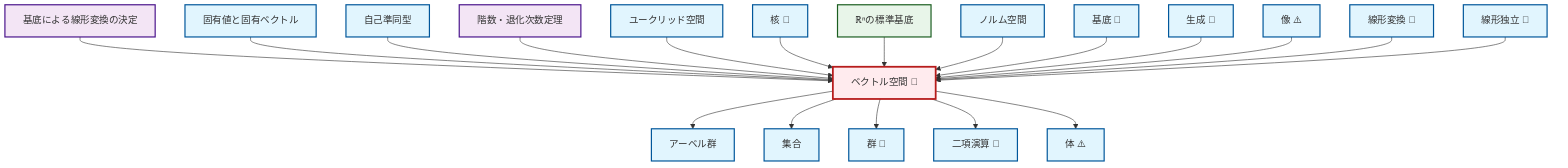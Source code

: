 graph TD
    classDef definition fill:#e1f5fe,stroke:#01579b,stroke-width:2px
    classDef theorem fill:#f3e5f5,stroke:#4a148c,stroke-width:2px
    classDef axiom fill:#fff3e0,stroke:#e65100,stroke-width:2px
    classDef example fill:#e8f5e9,stroke:#1b5e20,stroke-width:2px
    classDef current fill:#ffebee,stroke:#b71c1c,stroke-width:3px
    def-endomorphism["自己準同型"]:::definition
    def-group["群 📝"]:::definition
    def-set["集合"]:::definition
    def-eigenvalue-eigenvector["固有値と固有ベクトル"]:::definition
    def-span["生成 📝"]:::definition
    def-abelian-group["アーベル群"]:::definition
    def-image["像 ⚠️"]:::definition
    def-euclidean-space["ユークリッド空間"]:::definition
    def-linear-transformation["線形変換 📝"]:::definition
    thm-linear-transformation-basis["基底による線形変換の決定"]:::theorem
    def-basis["基底 📝"]:::definition
    def-binary-operation["二項演算 📝"]:::definition
    def-field["体 ⚠️"]:::definition
    def-linear-independence["線形独立 📝"]:::definition
    def-vector-space["ベクトル空間 📝"]:::definition
    ex-standard-basis-rn["ℝⁿの標準基底"]:::example
    def-normed-vector-space["ノルム空間"]:::definition
    thm-rank-nullity["階数・退化次数定理"]:::theorem
    def-kernel["核 📝"]:::definition
    def-vector-space --> def-abelian-group
    thm-linear-transformation-basis --> def-vector-space
    def-eigenvalue-eigenvector --> def-vector-space
    def-endomorphism --> def-vector-space
    thm-rank-nullity --> def-vector-space
    def-euclidean-space --> def-vector-space
    def-vector-space --> def-set
    def-kernel --> def-vector-space
    ex-standard-basis-rn --> def-vector-space
    def-normed-vector-space --> def-vector-space
    def-basis --> def-vector-space
    def-span --> def-vector-space
    def-vector-space --> def-group
    def-image --> def-vector-space
    def-linear-transformation --> def-vector-space
    def-linear-independence --> def-vector-space
    def-vector-space --> def-binary-operation
    def-vector-space --> def-field
    class def-vector-space current